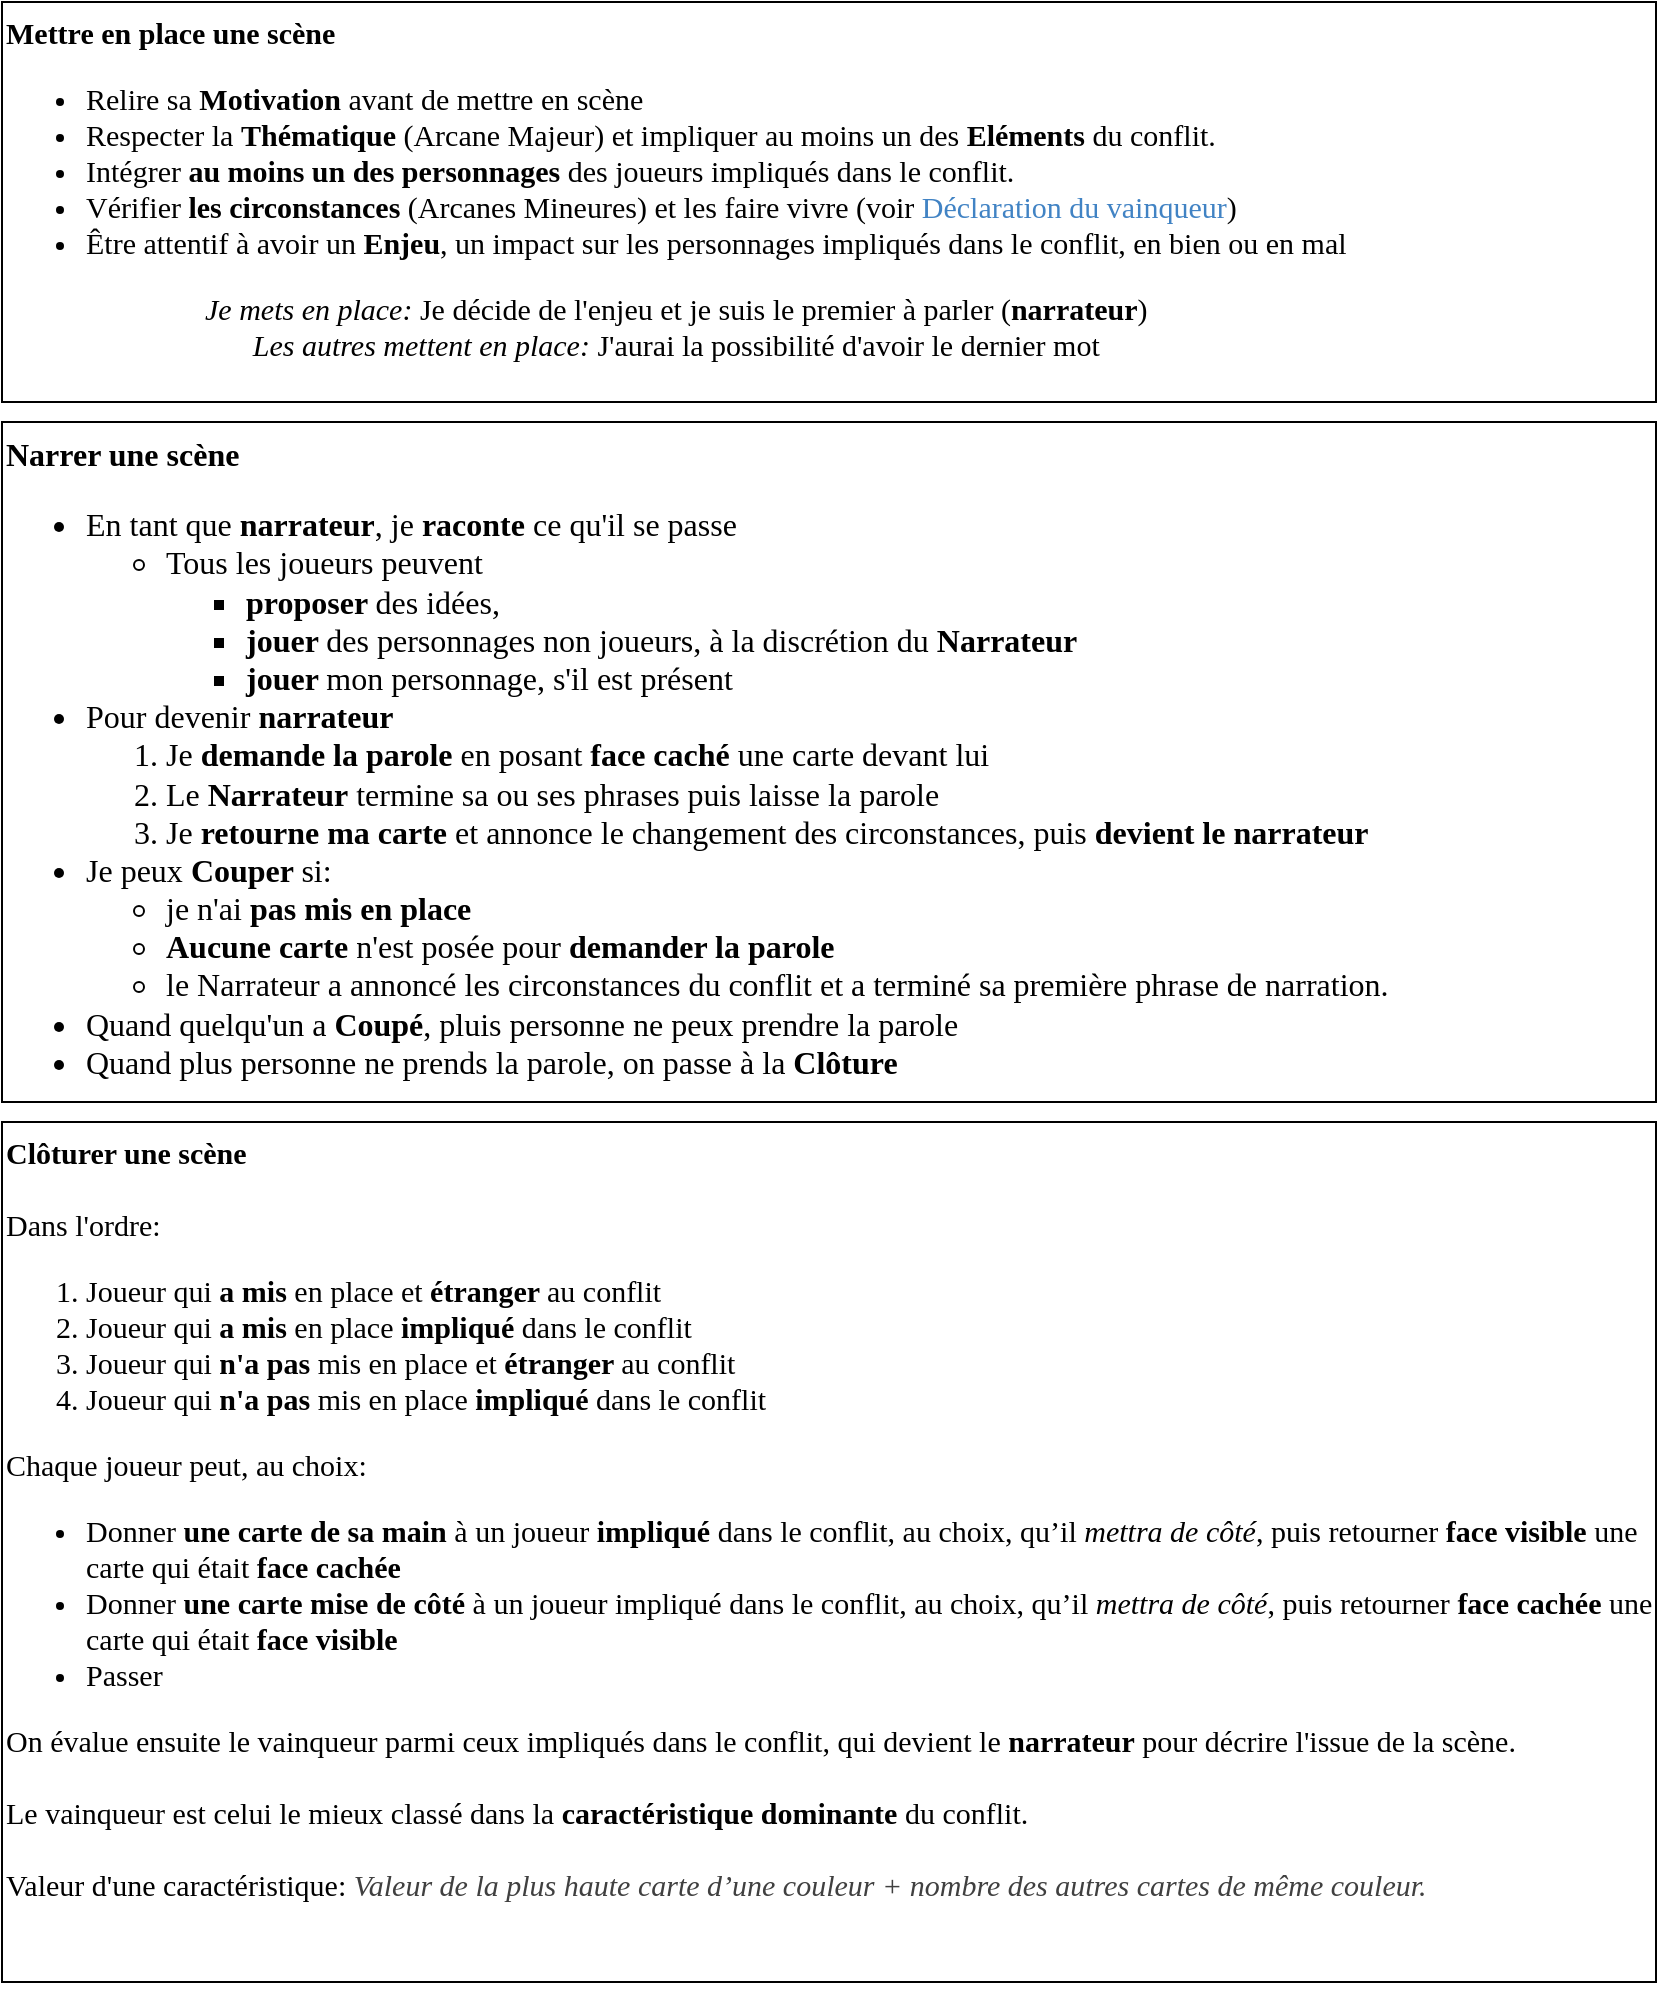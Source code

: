 <mxfile version="20.8.20" type="device"><diagram id="-t3jnJLLlr8ztdedUzw0" name="Page-1"><mxGraphModel dx="1033" dy="1136" grid="1" gridSize="10" guides="1" tooltips="1" connect="1" arrows="1" fold="1" page="1" pageScale="1" pageWidth="827" pageHeight="1169" math="0" shadow="0"><root><mxCell id="0"/><mxCell id="1" parent="0"/><mxCell id="fv9yM441IxTw7lYAv-bU-1" value="&lt;font face=&quot;Georgia&quot; style=&quot;font-size: 15px;&quot;&gt;&lt;b&gt;Mettre en place une scène&lt;/b&gt;&lt;br&gt;&lt;ul&gt;&lt;li style=&quot;box-sizing: border-box; margin: 0px; padding: 0px; border: 0px; font-style: inherit; font-variant: inherit; font-stretch: inherit; font-size: inherit; line-height: inherit; font-family: inherit; font-optical-sizing: inherit; font-kerning: inherit; font-feature-settings: inherit; font-variation-settings: inherit; vertical-align: baseline;&quot;&gt;&lt;span style=&quot;font-weight: inherit;&quot;&gt;Relire sa &lt;/span&gt;&lt;b&gt;Motivation&lt;/b&gt;&amp;nbsp;avant de mettre en scène&lt;/li&gt;&lt;li style=&quot;box-sizing: border-box; margin: 0px; padding: 0px; border: 0px; font-style: inherit; font-variant: inherit; font-stretch: inherit; font-size: inherit; line-height: inherit; font-family: inherit; font-optical-sizing: inherit; font-kerning: inherit; font-feature-settings: inherit; font-variation-settings: inherit; vertical-align: baseline;&quot;&gt;&lt;span style=&quot;font-weight: inherit;&quot;&gt;Respecter la &lt;/span&gt;&lt;b&gt;Thématique&lt;/b&gt;&lt;span style=&quot;font-weight: inherit;&quot;&gt; (Arcane Majeur) et impliquer au moins un des&amp;nbsp;&lt;/span&gt;&lt;b&gt;Eléments &lt;/b&gt;&lt;span style=&quot;font-weight: inherit;&quot;&gt;du conflit.&lt;/span&gt;&lt;/li&gt;&lt;li style=&quot;box-sizing: border-box; margin: 0px; padding: 0px; border: 0px; font-style: inherit; font-variant: inherit; font-stretch: inherit; font-size: inherit; line-height: inherit; font-family: inherit; font-optical-sizing: inherit; font-kerning: inherit; font-feature-settings: inherit; font-variation-settings: inherit; vertical-align: baseline;&quot;&gt;&lt;span style=&quot;font-weight: inherit;&quot;&gt;Intégrer&amp;nbsp;&lt;strong style=&quot;box-sizing: border-box; margin: 0px; padding: 0px; border: 0px; font-style: inherit; font-variant: inherit; font-stretch: inherit; font-size: inherit; line-height: inherit; font-family: inherit; font-optical-sizing: inherit; font-kerning: inherit; font-feature-settings: inherit; font-variation-settings: inherit; vertical-align: baseline;&quot;&gt;au moins&lt;/strong&gt;&amp;nbsp;&lt;/span&gt;&lt;b&gt;un des personnages &lt;/b&gt;&lt;span style=&quot;font-weight: inherit;&quot;&gt;des joueurs impliqués dans le conflit.&lt;/span&gt;&lt;/li&gt;&lt;li style=&quot;box-sizing: border-box; margin: 0px; padding: 0px; border: 0px; font-style: inherit; font-variant: inherit; font-stretch: inherit; font-size: inherit; line-height: inherit; font-family: inherit; font-optical-sizing: inherit; font-kerning: inherit; font-feature-settings: inherit; font-variation-settings: inherit; vertical-align: baseline;&quot;&gt;&lt;span style=&quot;font-weight: inherit;&quot;&gt;Vérifier &lt;/span&gt;&lt;b&gt;les circonstances &lt;/b&gt;&lt;span style=&quot;font-weight: inherit;&quot;&gt;(Arcanes Mineures) et les faire vivre (voir&amp;nbsp;&lt;/span&gt;&lt;a style=&quot;font: inherit; box-sizing: border-box; margin: 0px; padding: 0px; border: 0px; vertical-align: baseline; color: rgb(65, 131, 196); text-decoration-line: none; cursor: pointer;&quot; href=&quot;https://ezian.github.io/game-of-maze/rules/#d%C3%A9claration-du-vainqueur&quot;&gt;Déclaration du vainqueur&lt;/a&gt;&lt;span style=&quot;font-weight: inherit;&quot;&gt;)&lt;/span&gt;&lt;/li&gt;&lt;li style=&quot;box-sizing: border-box; margin: 0px; padding: 0px; border: 0px; font-style: inherit; font-variant: inherit; font-stretch: inherit; font-size: inherit; line-height: inherit; font-family: inherit; font-optical-sizing: inherit; font-kerning: inherit; font-feature-settings: inherit; font-variation-settings: inherit; vertical-align: baseline;&quot;&gt;&lt;span style=&quot;font-weight: inherit;&quot;&gt;Être attentif à avoir un &lt;/span&gt;&lt;b&gt;Enjeu&lt;/b&gt;&lt;span style=&quot;font-weight: inherit;&quot;&gt;, un impact sur les personnages impliqués dans le conflit, en bien ou en mal&lt;/span&gt;&lt;/li&gt;&lt;/ul&gt;&lt;div style=&quot;text-align: center;&quot;&gt;&lt;i&gt;Je mets en place: &lt;/i&gt;Je décide de l'enjeu et je suis le premier à parler (&lt;b&gt;narrateur&lt;/b&gt;)&lt;/div&gt;&lt;div style=&quot;text-align: center;&quot;&gt;&lt;i&gt;Les autres mettent en place: &lt;/i&gt;J'aurai la possibilité d'avoir le dernier mot&lt;/div&gt;&lt;/font&gt;" style="rounded=0;whiteSpace=wrap;html=1;verticalAlign=top;align=left;" parent="1" vertex="1"><mxGeometry width="827" height="200" as="geometry"/></mxCell><mxCell id="30eOUM9b0TLnODB02ml3-1" value="&lt;font face=&quot;Georgia&quot; style=&quot;font-size: 15px;&quot;&gt;&lt;b&gt;Clôturer une scène&lt;/b&gt;&lt;br&gt;&lt;br&gt;Dans l'ordre:&lt;br&gt;&lt;ol&gt;&lt;li&gt;&lt;font face=&quot;Georgia&quot; style=&quot;font-size: 15px;&quot;&gt;Joueur qui &lt;b&gt;a mis&lt;/b&gt; en place et &lt;b&gt;étranger &lt;/b&gt;au conflit&lt;/font&gt;&lt;/li&gt;&lt;li&gt;&lt;font face=&quot;Georgia&quot; style=&quot;font-size: 15px;&quot;&gt;Joueur qui &lt;b&gt;a mis &lt;/b&gt;en place &lt;b&gt;impliqué &lt;/b&gt;dans le conflit&lt;/font&gt;&lt;/li&gt;&lt;li style=&quot;border-color: var(--border-color);&quot;&gt;&lt;font style=&quot;border-color: var(--border-color); font-size: 15px;&quot; face=&quot;Georgia&quot;&gt;Joueur qui &lt;b&gt;n'a pas &lt;/b&gt;mis en place et &lt;b&gt;étranger &lt;/b&gt;au conflit&lt;/font&gt;&lt;/li&gt;&lt;li style=&quot;border-color: var(--border-color);&quot;&gt;&lt;font style=&quot;border-color: var(--border-color); font-size: 15px;&quot; face=&quot;Georgia&quot;&gt;Joueur qui &lt;b&gt;n'a pas &lt;/b&gt;mis en place &lt;b&gt;impliqué &lt;/b&gt;dans le conflit&lt;/font&gt;&lt;/li&gt;&lt;/ol&gt;&lt;div&gt;Chaque joueur peut, au choix:&lt;/div&gt;&lt;div&gt;&lt;ul&gt;&lt;li style=&quot;box-sizing: border-box; margin: 0px; padding: 0px; border: 0px; font-style: inherit; font-variant: inherit; font-stretch: inherit; font-size: inherit; line-height: inherit; font-family: inherit; font-optical-sizing: inherit; font-kerning: inherit; font-feature-settings: inherit; font-variation-settings: inherit; vertical-align: baseline;&quot;&gt;&lt;span style=&quot;font-weight: inherit;&quot;&gt;Donner&amp;nbsp;&lt;strong style=&quot;box-sizing: border-box; margin: 0px; padding: 0px; border: 0px; font-style: inherit; font-variant: inherit; font-stretch: inherit; font-size: inherit; line-height: inherit; font-family: inherit; font-optical-sizing: inherit; font-kerning: inherit; font-feature-settings: inherit; font-variation-settings: inherit; vertical-align: baseline;&quot;&gt;une carte de sa main&lt;/strong&gt;&amp;nbsp;à un joueur &lt;/span&gt;&lt;b&gt;impliqué&lt;/b&gt;&lt;span style=&quot;font-weight: inherit;&quot;&gt; dans le conflit, au choix, qu’il&amp;nbsp;&lt;/span&gt;&lt;em style=&quot;font-weight: inherit; box-sizing: border-box; margin: 0px; padding: 0px; border: 0px; font-variant: inherit; font-stretch: inherit; font-size: inherit; line-height: inherit; font-family: inherit; font-optical-sizing: inherit; font-kerning: inherit; font-feature-settings: inherit; font-variation-settings: inherit; vertical-align: baseline;&quot;&gt;mettra de côté&lt;/em&gt;&lt;span style=&quot;font-weight: inherit;&quot;&gt;, puis retourner &lt;/span&gt;&lt;b&gt;face visible&lt;/b&gt;&lt;span style=&quot;font-weight: inherit;&quot;&gt; une carte qui était &lt;/span&gt;&lt;b&gt;face cachée&lt;/b&gt;&lt;/li&gt;&lt;li style=&quot;box-sizing: border-box; margin: 0px; padding: 0px; border: 0px; font-style: inherit; font-variant: inherit; font-stretch: inherit; font-size: inherit; line-height: inherit; font-family: inherit; font-optical-sizing: inherit; font-kerning: inherit; font-feature-settings: inherit; font-variation-settings: inherit; vertical-align: baseline;&quot;&gt;&lt;span style=&quot;font-weight: inherit;&quot;&gt;Donner&amp;nbsp;&lt;strong style=&quot;box-sizing: border-box; margin: 0px; padding: 0px; border: 0px; font-style: inherit; font-variant: inherit; font-stretch: inherit; font-size: inherit; line-height: inherit; font-family: inherit; font-optical-sizing: inherit; font-kerning: inherit; font-feature-settings: inherit; font-variation-settings: inherit; vertical-align: baseline;&quot;&gt;une carte mise de côté&lt;/strong&gt;&amp;nbsp;à un joueur impliqué dans le conflit, au choix, qu’il&amp;nbsp;&lt;em style=&quot;box-sizing: border-box; margin: 0px; padding: 0px; border: 0px; font-variant: inherit; font-weight: inherit; font-stretch: inherit; font-size: inherit; line-height: inherit; font-family: inherit; font-optical-sizing: inherit; font-kerning: inherit; font-feature-settings: inherit; font-variation-settings: inherit; vertical-align: baseline;&quot;&gt;mettra de côté&lt;/em&gt;, puis retourner &lt;/span&gt;&lt;b&gt;face cachée&lt;/b&gt;&lt;span style=&quot;font-weight: inherit;&quot;&gt; une carte qui était &lt;/span&gt;&lt;b&gt;face visible&lt;/b&gt;&lt;/li&gt;&lt;li style=&quot;box-sizing: border-box; margin: 0px; padding: 0px; border: 0px; font: inherit; vertical-align: baseline;&quot;&gt;Passer&lt;/li&gt;&lt;/ul&gt;&lt;div&gt;On évalue ensuite le vainqueur parmi ceux impliqués dans le conflit, qui devient le &lt;b&gt;narrateur&lt;/b&gt;&amp;nbsp;pour décrire l'issue de la scène.&lt;/div&gt;&lt;/div&gt;&lt;div&gt;&lt;br&gt;&lt;/div&gt;&lt;div&gt;Le vainqueur est celui le mieux classé dans la &lt;b&gt;caractéristique dominante &lt;/b&gt;du conflit.&amp;nbsp;&lt;/div&gt;&lt;div&gt;&lt;br&gt;Valeur d'une caractéristique:&amp;nbsp;&lt;span style=&quot;font-family: inherit; font-size: inherit; font-variant-ligatures: inherit; font-variant-caps: inherit; font-weight: inherit; background-color: rgb(255, 255, 255); color: rgb(64, 64, 64);&quot;&gt;&lt;i&gt;Valeur de la plus haute carte d’une couleur + nombre des autres cartes de même couleur.&lt;/i&gt;&lt;/span&gt;&lt;/div&gt;&lt;/font&gt;&lt;font face=&quot;Georgia&quot; style=&quot;font-size: 15px;&quot;&gt;&lt;div&gt;&lt;br&gt;&lt;/div&gt;&lt;div&gt;&lt;br&gt;&lt;/div&gt;&lt;div&gt;&lt;br&gt;&lt;/div&gt;&lt;/font&gt;" style="rounded=0;whiteSpace=wrap;html=1;verticalAlign=top;align=left;" vertex="1" parent="1"><mxGeometry y="560" width="827" height="430" as="geometry"/></mxCell><mxCell id="30eOUM9b0TLnODB02ml3-2" value="&lt;font style=&quot;font-size: 16px;&quot; face=&quot;Georgia&quot;&gt;&lt;b style=&quot;&quot;&gt;Narrer une scène&lt;/b&gt;&lt;br&gt;&lt;ul style=&quot;&quot;&gt;&lt;li style=&quot;box-sizing: border-box; margin: 0px; padding: 0px; border: 0px; font-style: inherit; font-variant: inherit; font-stretch: inherit; line-height: inherit; font-family: inherit; font-optical-sizing: inherit; font-kerning: inherit; font-feature-settings: inherit; font-variation-settings: inherit; vertical-align: baseline;&quot;&gt;En tant que &lt;b&gt;narrateur&lt;/b&gt;, je &lt;b&gt;raconte&lt;/b&gt; ce qu'il se passe&lt;/li&gt;&lt;ul style=&quot;&quot;&gt;&lt;li style=&quot;border-color: var(--border-color);&quot;&gt;Tous les joueurs peuvent&lt;/li&gt;&lt;ul style=&quot;&quot;&gt;&lt;li style=&quot;border-color: var(--border-color);&quot;&gt;&lt;b style=&quot;background-color: initial;&quot;&gt;proposer &lt;/b&gt;&lt;span style=&quot;background-color: initial;&quot;&gt;des idées,&amp;nbsp;&lt;/span&gt;&lt;/li&gt;&lt;li style=&quot;border-color: var(--border-color);&quot;&gt;&lt;span style=&quot;background-color: initial;&quot;&gt;&lt;b&gt;jouer &lt;/b&gt;des personnages non joueurs&lt;/span&gt;, à la discrétion du &lt;b&gt;Narrateur&lt;/b&gt;&amp;nbsp;&lt;/li&gt;&lt;li style=&quot;border-color: var(--border-color);&quot;&gt;&lt;span style=&quot;background-color: initial;&quot;&gt;&lt;b&gt;jouer &lt;/b&gt;mon personnage, s'il est présent&lt;/span&gt;&lt;/li&gt;&lt;/ul&gt;&lt;/ul&gt;&lt;li style=&quot;&quot;&gt;Pour devenir &lt;b&gt;narrateur&lt;/b&gt;&lt;/li&gt;&lt;ol style=&quot;&quot;&gt;&lt;li&gt;Je &lt;b&gt;demande la parole&lt;/b&gt;&amp;nbsp;en posant &lt;b&gt;face caché &lt;/b&gt;une carte devant lui&lt;/li&gt;&lt;li&gt;Le &lt;b&gt;Narrateur&lt;/b&gt;&amp;nbsp;termine sa ou ses phrases puis laisse la parole&lt;/li&gt;&lt;li&gt;Je &lt;b&gt;retourne ma carte&lt;/b&gt; et annonce le changement des circonstances, puis &lt;b&gt;devient le narrateur&lt;/b&gt;&lt;/li&gt;&lt;/ol&gt;&lt;li style=&quot;&quot;&gt;Je peux &lt;b&gt;Couper &lt;/b&gt;si:&lt;/li&gt;&lt;ul&gt;&lt;li style=&quot;&quot;&gt;je n'ai &lt;b&gt;pas mis en place&amp;nbsp;&lt;/b&gt;&lt;/li&gt;&lt;li style=&quot;&quot;&gt;&lt;b&gt;Aucune carte &lt;/b&gt;n'est posée pour &lt;b&gt;demander la parole&lt;/b&gt;&lt;/li&gt;&lt;li style=&quot;&quot;&gt;le Narrateur a annoncé les circonstances du conflit et a terminé sa première phrase de narration.&lt;/li&gt;&lt;/ul&gt;&lt;li&gt;Quand quelqu'un a &lt;b&gt;Coupé&lt;/b&gt;, pluis personne ne peux prendre la parole&lt;/li&gt;&lt;li&gt;Quand plus personne ne prends la parole, on passe à la &lt;b&gt;Clôture&lt;/b&gt;&lt;/li&gt;&lt;/ul&gt;&lt;/font&gt;&lt;span style=&quot;font-family: Georgia; background-color: initial; font-size: 16px;&quot;&gt;&lt;font style=&quot;font-size: 16px;&quot;&gt;&lt;br&gt;&lt;/font&gt;&lt;br&gt;&lt;/span&gt;" style="rounded=0;whiteSpace=wrap;html=1;verticalAlign=top;align=left;" vertex="1" parent="1"><mxGeometry y="210" width="827" height="340" as="geometry"/></mxCell></root></mxGraphModel></diagram></mxfile>